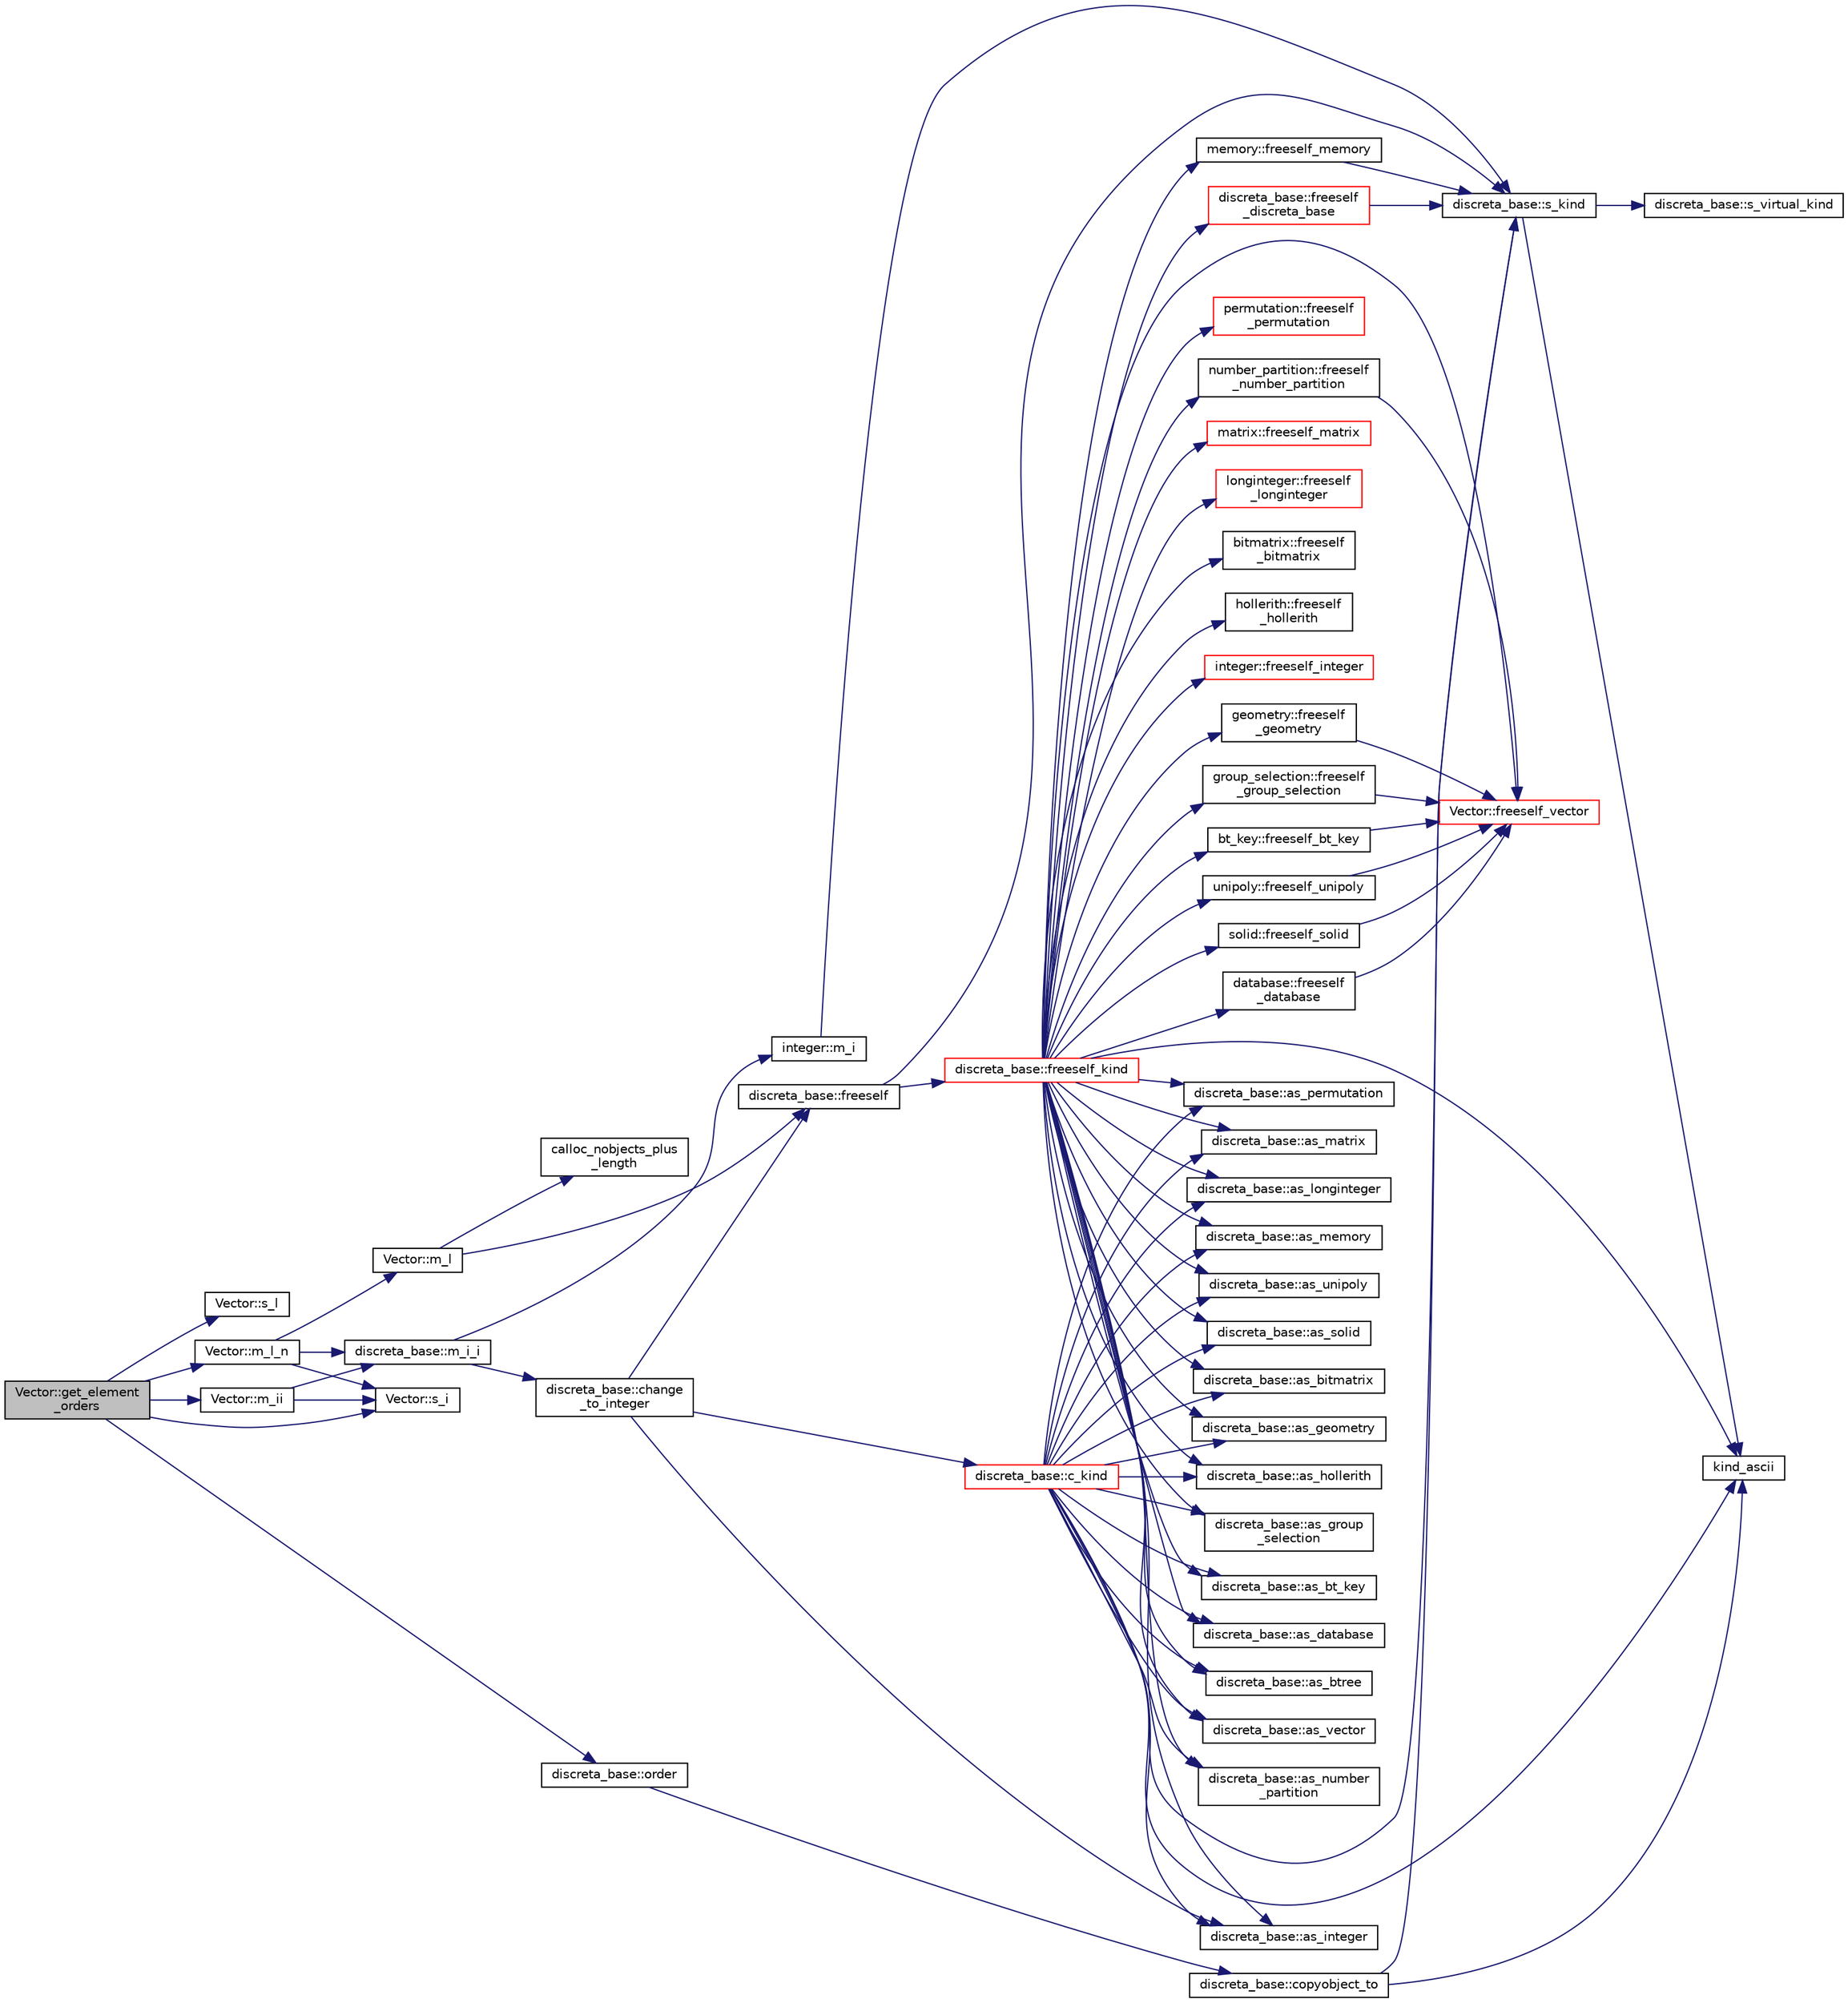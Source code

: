 digraph "Vector::get_element_orders"
{
  edge [fontname="Helvetica",fontsize="10",labelfontname="Helvetica",labelfontsize="10"];
  node [fontname="Helvetica",fontsize="10",shape=record];
  rankdir="LR";
  Node1920 [label="Vector::get_element\l_orders",height=0.2,width=0.4,color="black", fillcolor="grey75", style="filled", fontcolor="black"];
  Node1920 -> Node1921 [color="midnightblue",fontsize="10",style="solid",fontname="Helvetica"];
  Node1921 [label="Vector::s_l",height=0.2,width=0.4,color="black", fillcolor="white", style="filled",URL="$d5/db2/class_vector.html#ad2dc082288f858d22a528832289e0704"];
  Node1920 -> Node1922 [color="midnightblue",fontsize="10",style="solid",fontname="Helvetica"];
  Node1922 [label="Vector::m_l_n",height=0.2,width=0.4,color="black", fillcolor="white", style="filled",URL="$d5/db2/class_vector.html#a5c7c126e6266ecdc832c5ce5bc1cca2f"];
  Node1922 -> Node1923 [color="midnightblue",fontsize="10",style="solid",fontname="Helvetica"];
  Node1923 [label="Vector::m_l",height=0.2,width=0.4,color="black", fillcolor="white", style="filled",URL="$d5/db2/class_vector.html#a00f5520c2a6b4f5282a1a8bcf8ea74eb"];
  Node1923 -> Node1924 [color="midnightblue",fontsize="10",style="solid",fontname="Helvetica"];
  Node1924 [label="discreta_base::freeself",height=0.2,width=0.4,color="black", fillcolor="white", style="filled",URL="$d7/d71/classdiscreta__base.html#a9a3c9501a562293b5667c11b9174d6e5"];
  Node1924 -> Node1925 [color="midnightblue",fontsize="10",style="solid",fontname="Helvetica"];
  Node1925 [label="discreta_base::freeself_kind",height=0.2,width=0.4,color="red", fillcolor="white", style="filled",URL="$d7/d71/classdiscreta__base.html#a63a23ada2165b3838fab719ed458cec8"];
  Node1925 -> Node1926 [color="midnightblue",fontsize="10",style="solid",fontname="Helvetica"];
  Node1926 [label="discreta_base::freeself\l_discreta_base",height=0.2,width=0.4,color="red", fillcolor="white", style="filled",URL="$d7/d71/classdiscreta__base.html#a8b1ec2cee4566034441e066dc2c027db"];
  Node1926 -> Node1927 [color="midnightblue",fontsize="10",style="solid",fontname="Helvetica"];
  Node1927 [label="discreta_base::s_kind",height=0.2,width=0.4,color="black", fillcolor="white", style="filled",URL="$d7/d71/classdiscreta__base.html#a8a830025c74adbbc3362418a7c2ba157"];
  Node1927 -> Node1928 [color="midnightblue",fontsize="10",style="solid",fontname="Helvetica"];
  Node1928 [label="discreta_base::s_virtual_kind",height=0.2,width=0.4,color="black", fillcolor="white", style="filled",URL="$d7/d71/classdiscreta__base.html#a52778a6d6943a468be083d0785d418fb"];
  Node1927 -> Node1929 [color="midnightblue",fontsize="10",style="solid",fontname="Helvetica"];
  Node1929 [label="kind_ascii",height=0.2,width=0.4,color="black", fillcolor="white", style="filled",URL="$d9/d60/discreta_8h.html#ad0ce825a9f29bc6cec27e1b64cfe27bf"];
  Node1925 -> Node1933 [color="midnightblue",fontsize="10",style="solid",fontname="Helvetica"];
  Node1933 [label="discreta_base::as_integer",height=0.2,width=0.4,color="black", fillcolor="white", style="filled",URL="$d7/d71/classdiscreta__base.html#a00d7691eaf874fd283d942692fe8dd26"];
  Node1925 -> Node1934 [color="midnightblue",fontsize="10",style="solid",fontname="Helvetica"];
  Node1934 [label="integer::freeself_integer",height=0.2,width=0.4,color="red", fillcolor="white", style="filled",URL="$d0/de5/classinteger.html#a02eb557612c9db1820dd75a77151edc0"];
  Node1925 -> Node1935 [color="midnightblue",fontsize="10",style="solid",fontname="Helvetica"];
  Node1935 [label="discreta_base::as_vector",height=0.2,width=0.4,color="black", fillcolor="white", style="filled",URL="$d7/d71/classdiscreta__base.html#a7bdd6cae39c380b128ee9e17e42cf020"];
  Node1925 -> Node1936 [color="midnightblue",fontsize="10",style="solid",fontname="Helvetica"];
  Node1936 [label="Vector::freeself_vector",height=0.2,width=0.4,color="red", fillcolor="white", style="filled",URL="$d5/db2/class_vector.html#ad55c58937ca8fb342247a2c0fb572d20"];
  Node1925 -> Node1938 [color="midnightblue",fontsize="10",style="solid",fontname="Helvetica"];
  Node1938 [label="discreta_base::as_number\l_partition",height=0.2,width=0.4,color="black", fillcolor="white", style="filled",URL="$d7/d71/classdiscreta__base.html#a307aa09de0e925d46697707968ffab00"];
  Node1925 -> Node1939 [color="midnightblue",fontsize="10",style="solid",fontname="Helvetica"];
  Node1939 [label="number_partition::freeself\l_number_partition",height=0.2,width=0.4,color="black", fillcolor="white", style="filled",URL="$df/d50/classnumber__partition.html#aa74111c1c8cd218b654e7b7c1ca42eb5"];
  Node1939 -> Node1936 [color="midnightblue",fontsize="10",style="solid",fontname="Helvetica"];
  Node1925 -> Node1940 [color="midnightblue",fontsize="10",style="solid",fontname="Helvetica"];
  Node1940 [label="discreta_base::as_permutation",height=0.2,width=0.4,color="black", fillcolor="white", style="filled",URL="$d7/d71/classdiscreta__base.html#aa4e72f36a82984239b12ae831e131098"];
  Node1925 -> Node1941 [color="midnightblue",fontsize="10",style="solid",fontname="Helvetica"];
  Node1941 [label="permutation::freeself\l_permutation",height=0.2,width=0.4,color="red", fillcolor="white", style="filled",URL="$d0/d08/classpermutation.html#a1f86343fa765d71c976d79e5ce372c12"];
  Node1925 -> Node1942 [color="midnightblue",fontsize="10",style="solid",fontname="Helvetica"];
  Node1942 [label="discreta_base::as_matrix",height=0.2,width=0.4,color="black", fillcolor="white", style="filled",URL="$d7/d71/classdiscreta__base.html#ae4d7f56d917a4707b838fbffde6467ff"];
  Node1925 -> Node1943 [color="midnightblue",fontsize="10",style="solid",fontname="Helvetica"];
  Node1943 [label="matrix::freeself_matrix",height=0.2,width=0.4,color="red", fillcolor="white", style="filled",URL="$d1/d8d/classmatrix.html#ab47d61820499f35c15bf82fb6a3b9bd1"];
  Node1925 -> Node1945 [color="midnightblue",fontsize="10",style="solid",fontname="Helvetica"];
  Node1945 [label="discreta_base::as_longinteger",height=0.2,width=0.4,color="black", fillcolor="white", style="filled",URL="$d7/d71/classdiscreta__base.html#a20a094639eb711b10c8694c51937f7cd"];
  Node1925 -> Node1946 [color="midnightblue",fontsize="10",style="solid",fontname="Helvetica"];
  Node1946 [label="longinteger::freeself\l_longinteger",height=0.2,width=0.4,color="red", fillcolor="white", style="filled",URL="$d3/d71/classlonginteger.html#a82006f4b7c6bf897de0387497e16c219"];
  Node1925 -> Node1948 [color="midnightblue",fontsize="10",style="solid",fontname="Helvetica"];
  Node1948 [label="discreta_base::as_memory",height=0.2,width=0.4,color="black", fillcolor="white", style="filled",URL="$d7/d71/classdiscreta__base.html#ad94b2d7dce0cd4fa22db57f6e79c4bd2"];
  Node1925 -> Node1949 [color="midnightblue",fontsize="10",style="solid",fontname="Helvetica"];
  Node1949 [label="memory::freeself_memory",height=0.2,width=0.4,color="black", fillcolor="white", style="filled",URL="$d8/d99/classmemory.html#a19366f9105d79a0e818cc19255d7ef4f"];
  Node1949 -> Node1927 [color="midnightblue",fontsize="10",style="solid",fontname="Helvetica"];
  Node1925 -> Node1950 [color="midnightblue",fontsize="10",style="solid",fontname="Helvetica"];
  Node1950 [label="discreta_base::as_unipoly",height=0.2,width=0.4,color="black", fillcolor="white", style="filled",URL="$d7/d71/classdiscreta__base.html#ad50d8027f039fe5c2478cddb243adc9d"];
  Node1925 -> Node1951 [color="midnightblue",fontsize="10",style="solid",fontname="Helvetica"];
  Node1951 [label="unipoly::freeself_unipoly",height=0.2,width=0.4,color="black", fillcolor="white", style="filled",URL="$d1/d89/classunipoly.html#aad315db6c6adb555a0c63877aab7d27e"];
  Node1951 -> Node1936 [color="midnightblue",fontsize="10",style="solid",fontname="Helvetica"];
  Node1925 -> Node1952 [color="midnightblue",fontsize="10",style="solid",fontname="Helvetica"];
  Node1952 [label="discreta_base::as_solid",height=0.2,width=0.4,color="black", fillcolor="white", style="filled",URL="$d7/d71/classdiscreta__base.html#a1fc5f2b85ec97ab0a69dd64903c970a5"];
  Node1925 -> Node1953 [color="midnightblue",fontsize="10",style="solid",fontname="Helvetica"];
  Node1953 [label="solid::freeself_solid",height=0.2,width=0.4,color="black", fillcolor="white", style="filled",URL="$d8/def/classsolid.html#a84c2f0abd7b24b1cf2ccefa9c99567fe"];
  Node1953 -> Node1936 [color="midnightblue",fontsize="10",style="solid",fontname="Helvetica"];
  Node1925 -> Node1954 [color="midnightblue",fontsize="10",style="solid",fontname="Helvetica"];
  Node1954 [label="discreta_base::as_bitmatrix",height=0.2,width=0.4,color="black", fillcolor="white", style="filled",URL="$d7/d71/classdiscreta__base.html#a071ad54ea8ef6c9d1d15f532e5a76df6"];
  Node1925 -> Node1955 [color="midnightblue",fontsize="10",style="solid",fontname="Helvetica"];
  Node1955 [label="bitmatrix::freeself\l_bitmatrix",height=0.2,width=0.4,color="black", fillcolor="white", style="filled",URL="$de/dc8/classbitmatrix.html#a4b84eed56a244df63819eae6b7ba1eff"];
  Node1925 -> Node1956 [color="midnightblue",fontsize="10",style="solid",fontname="Helvetica"];
  Node1956 [label="discreta_base::as_geometry",height=0.2,width=0.4,color="black", fillcolor="white", style="filled",URL="$d7/d71/classdiscreta__base.html#a38fc7b4cdd830703e9d87354b79bc5c8"];
  Node1925 -> Node1957 [color="midnightblue",fontsize="10",style="solid",fontname="Helvetica"];
  Node1957 [label="geometry::freeself\l_geometry",height=0.2,width=0.4,color="black", fillcolor="white", style="filled",URL="$da/d44/classgeometry.html#a504b1b52d24b4ae00d9fd0b7838b57e6"];
  Node1957 -> Node1936 [color="midnightblue",fontsize="10",style="solid",fontname="Helvetica"];
  Node1925 -> Node1958 [color="midnightblue",fontsize="10",style="solid",fontname="Helvetica"];
  Node1958 [label="discreta_base::as_hollerith",height=0.2,width=0.4,color="black", fillcolor="white", style="filled",URL="$d7/d71/classdiscreta__base.html#a3e66f82711f314710107e2f29e589690"];
  Node1925 -> Node1959 [color="midnightblue",fontsize="10",style="solid",fontname="Helvetica"];
  Node1959 [label="hollerith::freeself\l_hollerith",height=0.2,width=0.4,color="black", fillcolor="white", style="filled",URL="$d8/d99/classhollerith.html#a240d1b30780c9e09323d0b3ad5e2d1f7"];
  Node1925 -> Node1960 [color="midnightblue",fontsize="10",style="solid",fontname="Helvetica"];
  Node1960 [label="discreta_base::as_group\l_selection",height=0.2,width=0.4,color="black", fillcolor="white", style="filled",URL="$d7/d71/classdiscreta__base.html#aae1bac4883c567718bef9fb610abbdc8"];
  Node1925 -> Node1961 [color="midnightblue",fontsize="10",style="solid",fontname="Helvetica"];
  Node1961 [label="group_selection::freeself\l_group_selection",height=0.2,width=0.4,color="black", fillcolor="white", style="filled",URL="$d6/db0/classgroup__selection.html#a778b1a466858bf7f90516eeba1795798"];
  Node1961 -> Node1936 [color="midnightblue",fontsize="10",style="solid",fontname="Helvetica"];
  Node1925 -> Node1962 [color="midnightblue",fontsize="10",style="solid",fontname="Helvetica"];
  Node1962 [label="discreta_base::as_bt_key",height=0.2,width=0.4,color="black", fillcolor="white", style="filled",URL="$d7/d71/classdiscreta__base.html#a2734c6e08dca17cf6588bd5064ec1b9f"];
  Node1925 -> Node1963 [color="midnightblue",fontsize="10",style="solid",fontname="Helvetica"];
  Node1963 [label="bt_key::freeself_bt_key",height=0.2,width=0.4,color="black", fillcolor="white", style="filled",URL="$d1/de5/classbt__key.html#aad1f5a9b943d3ae072f1d09a9bb126c6"];
  Node1963 -> Node1936 [color="midnightblue",fontsize="10",style="solid",fontname="Helvetica"];
  Node1925 -> Node1964 [color="midnightblue",fontsize="10",style="solid",fontname="Helvetica"];
  Node1964 [label="discreta_base::as_database",height=0.2,width=0.4,color="black", fillcolor="white", style="filled",URL="$d7/d71/classdiscreta__base.html#ab055d39d58210a2b03ba3d33703b09a9"];
  Node1925 -> Node1965 [color="midnightblue",fontsize="10",style="solid",fontname="Helvetica"];
  Node1965 [label="database::freeself\l_database",height=0.2,width=0.4,color="black", fillcolor="white", style="filled",URL="$db/d72/classdatabase.html#a4dc263211f9b364e4fa733c8cf53e066"];
  Node1965 -> Node1936 [color="midnightblue",fontsize="10",style="solid",fontname="Helvetica"];
  Node1925 -> Node1966 [color="midnightblue",fontsize="10",style="solid",fontname="Helvetica"];
  Node1966 [label="discreta_base::as_btree",height=0.2,width=0.4,color="black", fillcolor="white", style="filled",URL="$d7/d71/classdiscreta__base.html#a78e76674cef2ec113c17989c11288778"];
  Node1925 -> Node1929 [color="midnightblue",fontsize="10",style="solid",fontname="Helvetica"];
  Node1924 -> Node1927 [color="midnightblue",fontsize="10",style="solid",fontname="Helvetica"];
  Node1923 -> Node1972 [color="midnightblue",fontsize="10",style="solid",fontname="Helvetica"];
  Node1972 [label="calloc_nobjects_plus\l_length",height=0.2,width=0.4,color="black", fillcolor="white", style="filled",URL="$d9/d60/discreta_8h.html#a71599d54c8c17dfa065a363f5cdd0aa4"];
  Node1922 -> Node1973 [color="midnightblue",fontsize="10",style="solid",fontname="Helvetica"];
  Node1973 [label="Vector::s_i",height=0.2,width=0.4,color="black", fillcolor="white", style="filled",URL="$d5/db2/class_vector.html#a1c4fe1752523df8119f70dd550244871"];
  Node1922 -> Node1974 [color="midnightblue",fontsize="10",style="solid",fontname="Helvetica"];
  Node1974 [label="discreta_base::m_i_i",height=0.2,width=0.4,color="black", fillcolor="white", style="filled",URL="$d7/d71/classdiscreta__base.html#aa231464a9d4bc233f66608021c9ad997"];
  Node1974 -> Node1975 [color="midnightblue",fontsize="10",style="solid",fontname="Helvetica"];
  Node1975 [label="discreta_base::change\l_to_integer",height=0.2,width=0.4,color="black", fillcolor="white", style="filled",URL="$d7/d71/classdiscreta__base.html#a58a5a5bd8f8e6f2dd7b4483b66dc7bb9"];
  Node1975 -> Node1924 [color="midnightblue",fontsize="10",style="solid",fontname="Helvetica"];
  Node1975 -> Node1976 [color="midnightblue",fontsize="10",style="solid",fontname="Helvetica"];
  Node1976 [label="discreta_base::c_kind",height=0.2,width=0.4,color="red", fillcolor="white", style="filled",URL="$d7/d71/classdiscreta__base.html#adc2ff61589c2d083688e7a43f333cb62"];
  Node1976 -> Node1933 [color="midnightblue",fontsize="10",style="solid",fontname="Helvetica"];
  Node1976 -> Node1935 [color="midnightblue",fontsize="10",style="solid",fontname="Helvetica"];
  Node1976 -> Node1938 [color="midnightblue",fontsize="10",style="solid",fontname="Helvetica"];
  Node1976 -> Node1940 [color="midnightblue",fontsize="10",style="solid",fontname="Helvetica"];
  Node1976 -> Node1942 [color="midnightblue",fontsize="10",style="solid",fontname="Helvetica"];
  Node1976 -> Node1945 [color="midnightblue",fontsize="10",style="solid",fontname="Helvetica"];
  Node1976 -> Node1948 [color="midnightblue",fontsize="10",style="solid",fontname="Helvetica"];
  Node1976 -> Node1950 [color="midnightblue",fontsize="10",style="solid",fontname="Helvetica"];
  Node1976 -> Node1952 [color="midnightblue",fontsize="10",style="solid",fontname="Helvetica"];
  Node1976 -> Node1954 [color="midnightblue",fontsize="10",style="solid",fontname="Helvetica"];
  Node1976 -> Node1956 [color="midnightblue",fontsize="10",style="solid",fontname="Helvetica"];
  Node1976 -> Node1958 [color="midnightblue",fontsize="10",style="solid",fontname="Helvetica"];
  Node1976 -> Node1960 [color="midnightblue",fontsize="10",style="solid",fontname="Helvetica"];
  Node1976 -> Node1962 [color="midnightblue",fontsize="10",style="solid",fontname="Helvetica"];
  Node1976 -> Node1964 [color="midnightblue",fontsize="10",style="solid",fontname="Helvetica"];
  Node1976 -> Node1966 [color="midnightblue",fontsize="10",style="solid",fontname="Helvetica"];
  Node1976 -> Node1929 [color="midnightblue",fontsize="10",style="solid",fontname="Helvetica"];
  Node1976 -> Node1927 [color="midnightblue",fontsize="10",style="solid",fontname="Helvetica"];
  Node1975 -> Node1933 [color="midnightblue",fontsize="10",style="solid",fontname="Helvetica"];
  Node1974 -> Node1998 [color="midnightblue",fontsize="10",style="solid",fontname="Helvetica"];
  Node1998 [label="integer::m_i",height=0.2,width=0.4,color="black", fillcolor="white", style="filled",URL="$d0/de5/classinteger.html#a869091f0a0f35f5354c8c4a70250e8a9"];
  Node1998 -> Node1927 [color="midnightblue",fontsize="10",style="solid",fontname="Helvetica"];
  Node1920 -> Node1973 [color="midnightblue",fontsize="10",style="solid",fontname="Helvetica"];
  Node1920 -> Node1999 [color="midnightblue",fontsize="10",style="solid",fontname="Helvetica"];
  Node1999 [label="discreta_base::order",height=0.2,width=0.4,color="black", fillcolor="white", style="filled",URL="$d7/d71/classdiscreta__base.html#a4ce6b54534e4882c48c051c03ac76e52"];
  Node1999 -> Node2000 [color="midnightblue",fontsize="10",style="solid",fontname="Helvetica"];
  Node2000 [label="discreta_base::copyobject_to",height=0.2,width=0.4,color="black", fillcolor="white", style="filled",URL="$d7/d71/classdiscreta__base.html#a33180628d9ced231267229b3564790f3"];
  Node2000 -> Node1927 [color="midnightblue",fontsize="10",style="solid",fontname="Helvetica"];
  Node2000 -> Node1929 [color="midnightblue",fontsize="10",style="solid",fontname="Helvetica"];
  Node1920 -> Node2001 [color="midnightblue",fontsize="10",style="solid",fontname="Helvetica"];
  Node2001 [label="Vector::m_ii",height=0.2,width=0.4,color="black", fillcolor="white", style="filled",URL="$d5/db2/class_vector.html#aa6a97eabb43f192a47947f4f6acbb04d"];
  Node2001 -> Node1973 [color="midnightblue",fontsize="10",style="solid",fontname="Helvetica"];
  Node2001 -> Node1974 [color="midnightblue",fontsize="10",style="solid",fontname="Helvetica"];
}
